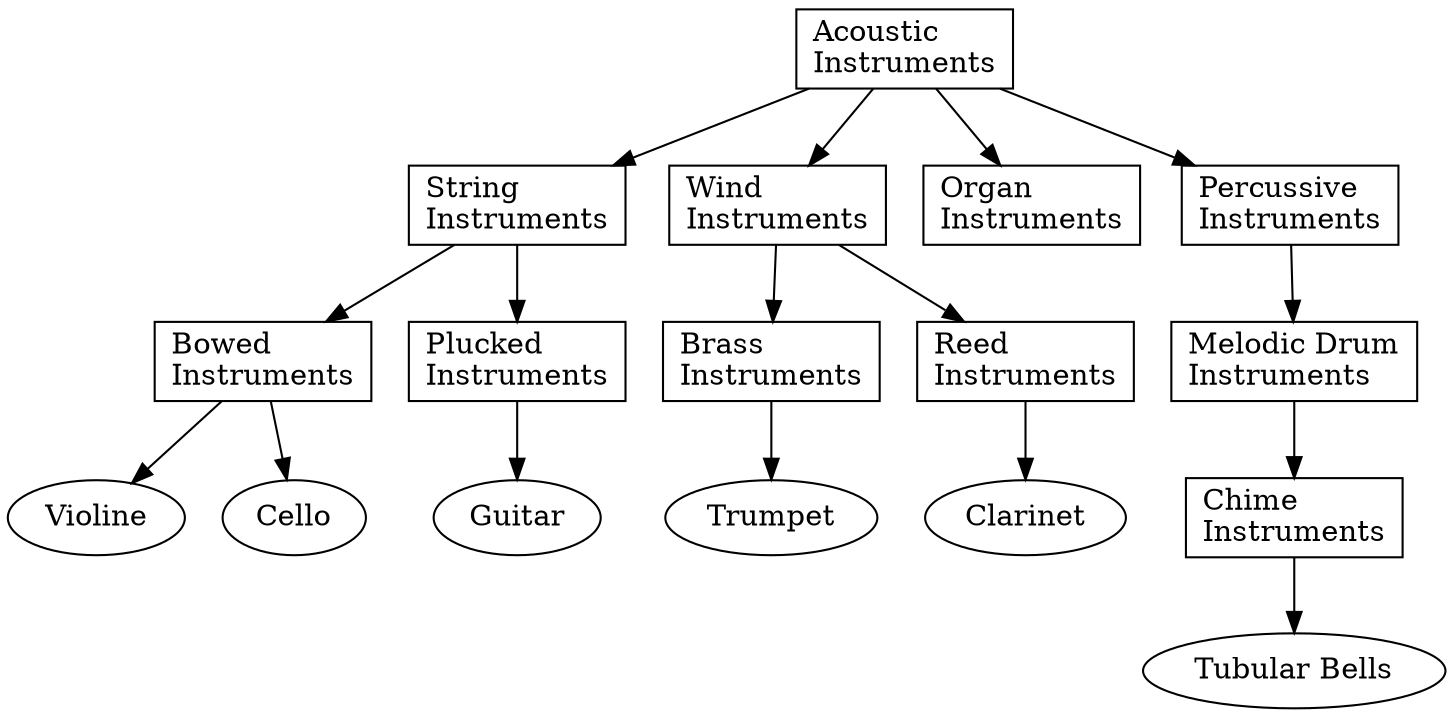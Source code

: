 strict digraph "Instrument Taxonomy" {
  color="#0000ff";
  bgcolor="#ffffff";
  "Acoustic" [
    label="Acoustic\lInstruments\l",
    shape=record,
    color="0.0,0.0,0.0",
    fontcolor="0.0,0.0,0.0"
  ];
  "Strings" [
    label="String\lInstruments\l",
    shape=record,
    color="0.0,0.0,0.0",
    fontcolor="0.0,0.0,0.0"
  ];
  "Bowed" [
    label="Bowed\lInstruments\l",
    shape=record,
    color="0.0,0.0,0.0",
    fontcolor="0.0,0.0,0.0"
  ];
  "Violine" [
    label="Violine\l",
    shape=ellipse,
    color="0.0,0.0,0.0",
    fontcolor="0.0,0.0,0.0"
  ];
  "Cello" [
    label="Cello\l",
    shape=ellipse,
    color="0.0,0.0,0.0",
    fontcolor="0.0,0.0,0.0"
  ];
  "Plucked" [
    label="Plucked\lInstruments\l",
    shape=record,
    color="0.0,0.0,0.0",
    fontcolor="0.0,0.0,0.0"
  ];
  "Guitar" [
    label="Guitar\l",
    shape=ellipse,
    color="0.0,0.0,0.0",
    fontcolor="0.0,0.0,0.0"
  ];
  "Wind" [
    label="Wind\lInstruments\l",
    shape=record,
    color="0.0,0.0,0.0",
    fontcolor="0.0,0.0,0.0"
  ];
  "Brass" [
    label="Brass\lInstruments\l",
    shape=record,
    color="0.0,0.0,0.0",
    fontcolor="0.0,0.0,0.0"
  ];
  "Trumpet" [
    label="Trumpet\l",
    shape=ellipse,
    color="0.0,0.0,0.0",
    fontcolor="0.0,0.0,0.0"
  ];
  "Reed" [
    label="Reed\lInstruments\l",
    shape=record,
    color="0.0,0.0,0.0",
    fontcolor="0.0,0.0,0.0"
  ];
  "Clarinet" [
    label="Clarinet\l",
    shape=ellipse,
    color="0.0,0.0,0.0",
    fontcolor="0.0,0.0,0.0"
  ];
  "Organ" [
    label="Organ\lInstruments\l",
    shape=record,
    color="0.0,0.0,0.0",
    fontcolor="0.0,0.0,0.0"
  ];
  "Percussive" [
    label="Percussive\lInstruments\l",
    shape=record,
    color="0.0,0.0,0.0",
    fontcolor="0.0,0.0,0.0"
  ];
  "Melodic Drum" [
    label="Melodic Drum\lInstruments\l",
    shape=record,
    color="0.0,0.0,0.0",
    fontcolor="0.0,0.0,0.0"
  ];
  "Chime" [
    label="Chime\lInstruments\l",
    shape=record,
    color="0.0,0.0,0.0",
    fontcolor="0.0,0.0,0.0"
  ];
  "Tubular Bells" [
    label="Tubular Bells\l",
    shape=ellipse,
    color="0.0,0.0,0.0",
    fontcolor="0.0,0.0,0.0"
  ];
  "Acoustic" -> "Strings" [
    color="0.0,0.0,0.0",
    fontcolor="0.0,0.0,0.0"
  ];
  "Acoustic" -> "Wind" [
    color="0.0,0.0,0.0",
    fontcolor="0.0,0.0,0.0"
  ];
  "Acoustic" -> "Organ" [
    color="0.0,0.0,0.0",
    fontcolor="0.0,0.0,0.0"
  ];
  "Acoustic" -> "Percussive" [
    color="0.0,0.0,0.0",
    fontcolor="0.0,0.0,0.0"
  ];
  "Percussive" -> "Melodic Drum" [
    color="0.0,0.0,0.0",
    fontcolor="0.0,0.0,0.0"
  ];
  "Melodic Drum" -> "Chime" [
    color="0.0,0.0,0.0",
    fontcolor="0.0,0.0,0.0"
  ];
  "Wind" -> "Brass" [
    color="0.0,0.0,0.0",
    fontcolor="0.0,0.0,0.0"
  ];
  "Wind" -> "Reed" [
    color="0.0,0.0,0.0",
    fontcolor="0.0,0.0,0.0"
  ];
  "Strings" -> "Bowed" [
    color="0.0,0.0,0.0",
    fontcolor="0.0,0.0,0.0"
  ];
  "Strings" -> "Plucked" [
    color="0.0,0.0,0.0",
    fontcolor="0.0,0.0,0.0"
  ];
  "Bowed" -> "Violine" [
    color="0.0,0.0,0.0",
    fontcolor="0.0,0.0,0.0"
  ];
  "Bowed" -> "Cello" [
    color="0.0,0.0,0.0",
    fontcolor="0.0,0.0,0.0"
  ];
  "Plucked" -> "Guitar" [
    color="0.0,0.0,0.0",
    fontcolor="0.0,0.0,0.0"
  ];
  "Reed" -> "Clarinet" [
    color="0.0,0.0,0.0",
    fontcolor="0.0,0.0,0.0"
  ];
  "Brass" -> "Trumpet" [
    color="0.0,0.0,0.0",
    fontcolor="0.0,0.0,0.0"
  ];
  "Chime" -> "Tubular Bells" [
    color="0.0,0.0,0.0",
    fontcolor="0.0,0.0,0.0"
  ];
}
